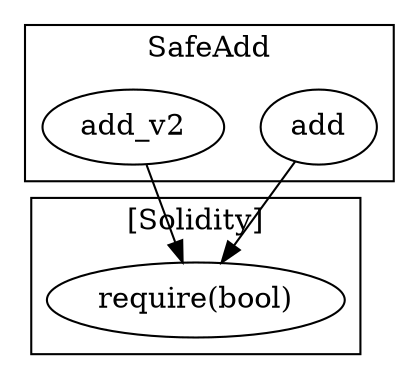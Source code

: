 strict digraph {
subgraph cluster_44_SafeAdd {
label = "SafeAdd"
"44_add" [label="add"]
"44_add_v2" [label="add_v2"]
}subgraph cluster_solidity {
label = "[Solidity]"
"require(bool)" 
"44_add_v2" -> "require(bool)"
"44_add" -> "require(bool)"
}
}